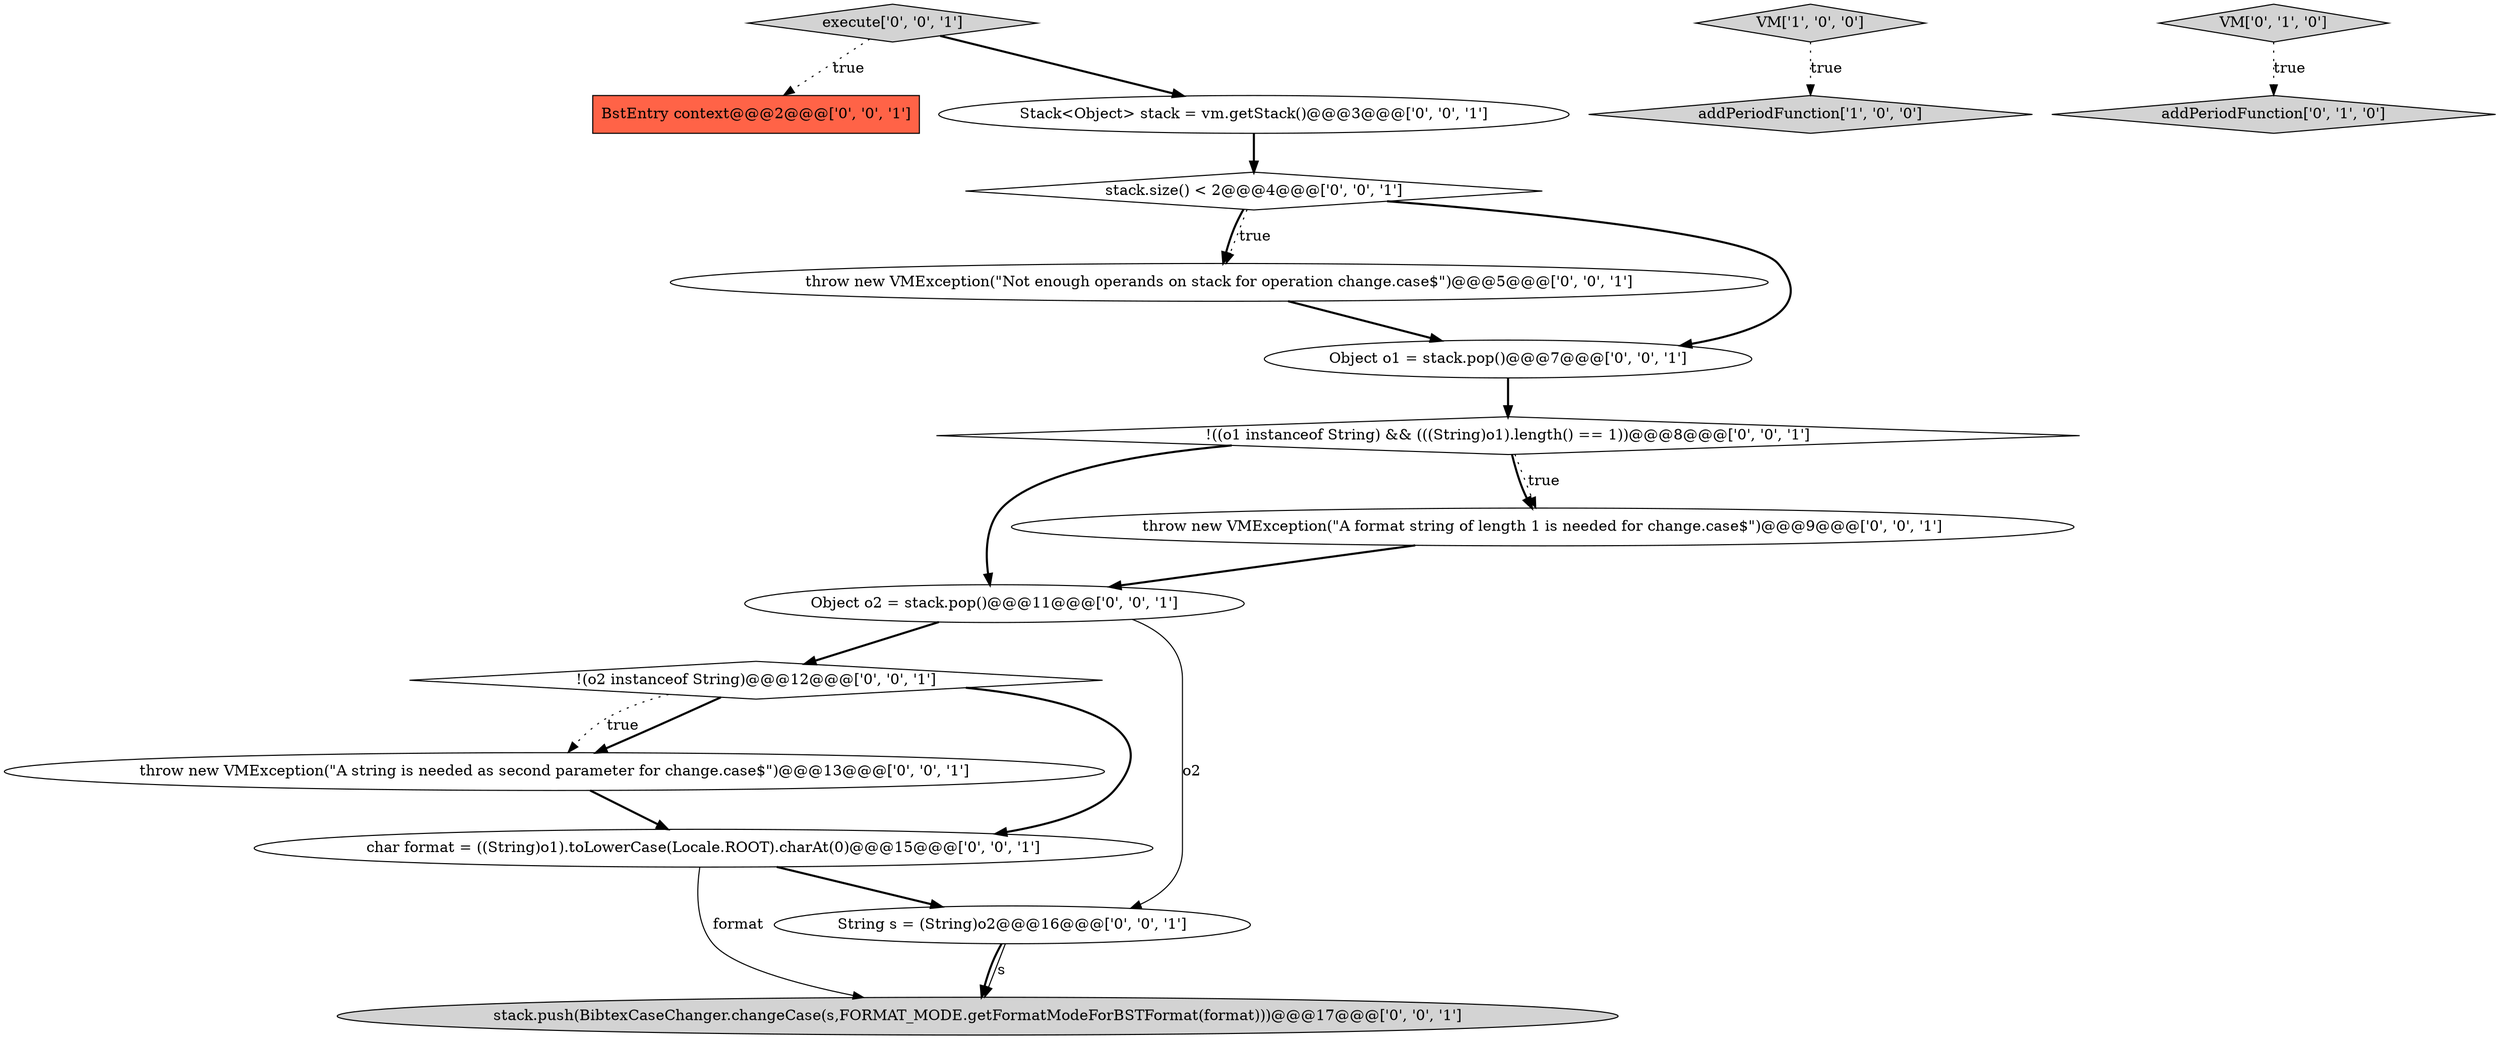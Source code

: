 digraph {
14 [style = filled, label = "!(o2 instanceof String)@@@12@@@['0', '0', '1']", fillcolor = white, shape = diamond image = "AAA0AAABBB3BBB"];
15 [style = filled, label = "throw new VMException(\"A string is needed as second parameter for change.case$\")@@@13@@@['0', '0', '1']", fillcolor = white, shape = ellipse image = "AAA0AAABBB3BBB"];
13 [style = filled, label = "throw new VMException(\"Not enough operands on stack for operation change.case$\")@@@5@@@['0', '0', '1']", fillcolor = white, shape = ellipse image = "AAA0AAABBB3BBB"];
8 [style = filled, label = "BstEntry context@@@2@@@['0', '0', '1']", fillcolor = tomato, shape = box image = "AAA0AAABBB3BBB"];
10 [style = filled, label = "Object o2 = stack.pop()@@@11@@@['0', '0', '1']", fillcolor = white, shape = ellipse image = "AAA0AAABBB3BBB"];
5 [style = filled, label = "execute['0', '0', '1']", fillcolor = lightgray, shape = diamond image = "AAA0AAABBB3BBB"];
11 [style = filled, label = "!((o1 instanceof String) && (((String)o1).length() == 1))@@@8@@@['0', '0', '1']", fillcolor = white, shape = diamond image = "AAA0AAABBB3BBB"];
1 [style = filled, label = "addPeriodFunction['1', '0', '0']", fillcolor = lightgray, shape = diamond image = "AAA0AAABBB1BBB"];
6 [style = filled, label = "stack.size() < 2@@@4@@@['0', '0', '1']", fillcolor = white, shape = diamond image = "AAA0AAABBB3BBB"];
12 [style = filled, label = "stack.push(BibtexCaseChanger.changeCase(s,FORMAT_MODE.getFormatModeForBSTFormat(format)))@@@17@@@['0', '0', '1']", fillcolor = lightgray, shape = ellipse image = "AAA0AAABBB3BBB"];
4 [style = filled, label = "throw new VMException(\"A format string of length 1 is needed for change.case$\")@@@9@@@['0', '0', '1']", fillcolor = white, shape = ellipse image = "AAA0AAABBB3BBB"];
16 [style = filled, label = "Stack<Object> stack = vm.getStack()@@@3@@@['0', '0', '1']", fillcolor = white, shape = ellipse image = "AAA0AAABBB3BBB"];
2 [style = filled, label = "addPeriodFunction['0', '1', '0']", fillcolor = lightgray, shape = diamond image = "AAA0AAABBB2BBB"];
3 [style = filled, label = "VM['0', '1', '0']", fillcolor = lightgray, shape = diamond image = "AAA0AAABBB2BBB"];
9 [style = filled, label = "char format = ((String)o1).toLowerCase(Locale.ROOT).charAt(0)@@@15@@@['0', '0', '1']", fillcolor = white, shape = ellipse image = "AAA0AAABBB3BBB"];
17 [style = filled, label = "Object o1 = stack.pop()@@@7@@@['0', '0', '1']", fillcolor = white, shape = ellipse image = "AAA0AAABBB3BBB"];
0 [style = filled, label = "VM['1', '0', '0']", fillcolor = lightgray, shape = diamond image = "AAA0AAABBB1BBB"];
7 [style = filled, label = "String s = (String)o2@@@16@@@['0', '0', '1']", fillcolor = white, shape = ellipse image = "AAA0AAABBB3BBB"];
5->8 [style = dotted, label="true"];
11->4 [style = bold, label=""];
0->1 [style = dotted, label="true"];
15->9 [style = bold, label=""];
9->12 [style = solid, label="format"];
13->17 [style = bold, label=""];
6->13 [style = bold, label=""];
6->17 [style = bold, label=""];
14->9 [style = bold, label=""];
6->13 [style = dotted, label="true"];
11->10 [style = bold, label=""];
7->12 [style = bold, label=""];
14->15 [style = dotted, label="true"];
7->12 [style = solid, label="s"];
3->2 [style = dotted, label="true"];
16->6 [style = bold, label=""];
17->11 [style = bold, label=""];
4->10 [style = bold, label=""];
11->4 [style = dotted, label="true"];
14->15 [style = bold, label=""];
10->14 [style = bold, label=""];
5->16 [style = bold, label=""];
10->7 [style = solid, label="o2"];
9->7 [style = bold, label=""];
}

